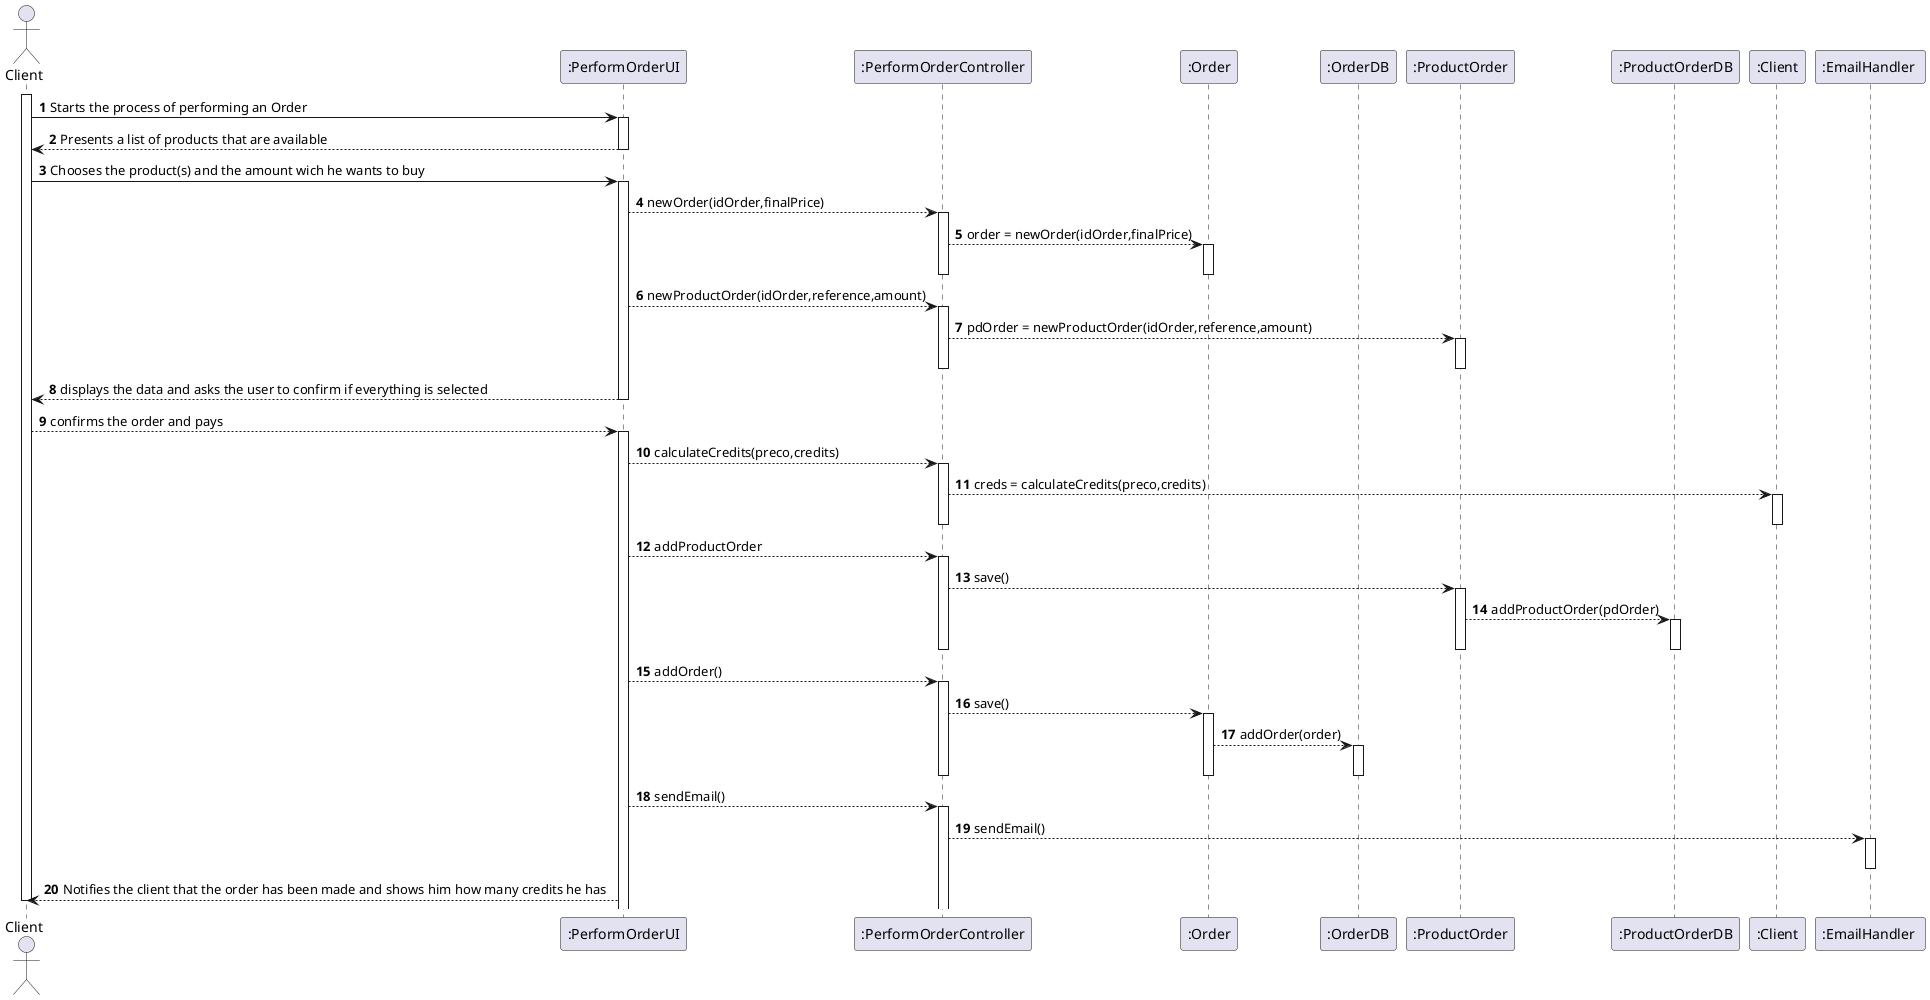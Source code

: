 @startuml
autonumber
actor "Client" as CLI

participant ":PerformOrderUI" as UI
participant ":PerformOrderController" as CTRL
participant ":Order" as ORD
participant ":OrderDB" as ORDDB
participant ":ProductOrder" as PDR
participant ":ProductOrderDB" as PDRDB
participant ":Client"  as CLIE
participant ":EmailHandler " as EH

activate CLI
CLI -> UI : Starts the process of performing an Order
activate UI

UI --> CLI : Presents a list of products that are available
deactivate UI

CLI -> UI : Chooses the product(s) and the amount wich he wants to buy
activate UI

UI --> CTRL : newOrder(idOrder,finalPrice)
activate CTRL
CTRL --> ORD : order = newOrder(idOrder,finalPrice)
activate ORD
deactivate ORD
deactivate CTRL


UI --> CTRL : newProductOrder(idOrder,reference,amount)
activate CTRL
CTRL --> PDR : pdOrder = newProductOrder(idOrder,reference,amount)
activate PDR
deactivate PDR
deactivate CTRL

UI --> CLI : displays the data and asks the user to confirm if everything is selected
deactivate UI

CLI --> UI : confirms the order and pays
activate UI

UI--> CTRL : calculateCredits(preco,credits)
activate CTRL
CTRL-->CLIE  : creds = calculateCredits(preco,credits)
activate CLIE
deactivate CLIE
deactivate CTRL

UI --> CTRL : addProductOrder
activate CTRL
CTRL --> PDR :save()
activate PDR
PDR --> PDRDB : addProductOrder(pdOrder)
activate PDRDB
deactivate PDR
deactivate PDRDB
deactivate CTRL

UI --> CTRL :  addOrder()
activate CTRL
CTRL --> ORD : save()
activate ORD
ORD --> ORDDB :addOrder(order)
activate ORDDB
deactivate ORDDB
deactivate ORD
deactivate CTRL

UI--> CTRL : sendEmail()
activate CTRL
CTRL --> EH : sendEmail()
activate EH
deactivate EH
UI --> CLI : Notifies the client that the order has been made and shows him how many credits he has




deactivate CLI
@enduml
